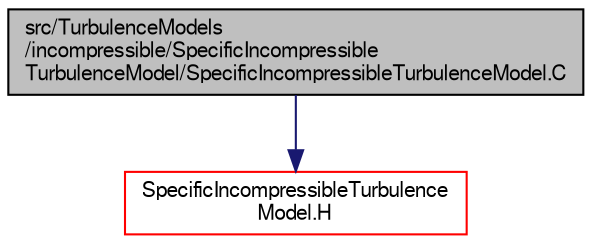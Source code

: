 digraph "src/TurbulenceModels/incompressible/SpecificIncompressibleTurbulenceModel/SpecificIncompressibleTurbulenceModel.C"
{
  bgcolor="transparent";
  edge [fontname="FreeSans",fontsize="10",labelfontname="FreeSans",labelfontsize="10"];
  node [fontname="FreeSans",fontsize="10",shape=record];
  Node1 [label="src/TurbulenceModels\l/incompressible/SpecificIncompressible\lTurbulenceModel/SpecificIncompressibleTurbulenceModel.C",height=0.2,width=0.4,color="black", fillcolor="grey75", style="filled" fontcolor="black"];
  Node1 -> Node2 [color="midnightblue",fontsize="10",style="solid",fontname="FreeSans"];
  Node2 [label="SpecificIncompressibleTurbulence\lModel.H",height=0.2,width=0.4,color="red",URL="$a10065.html"];
}

